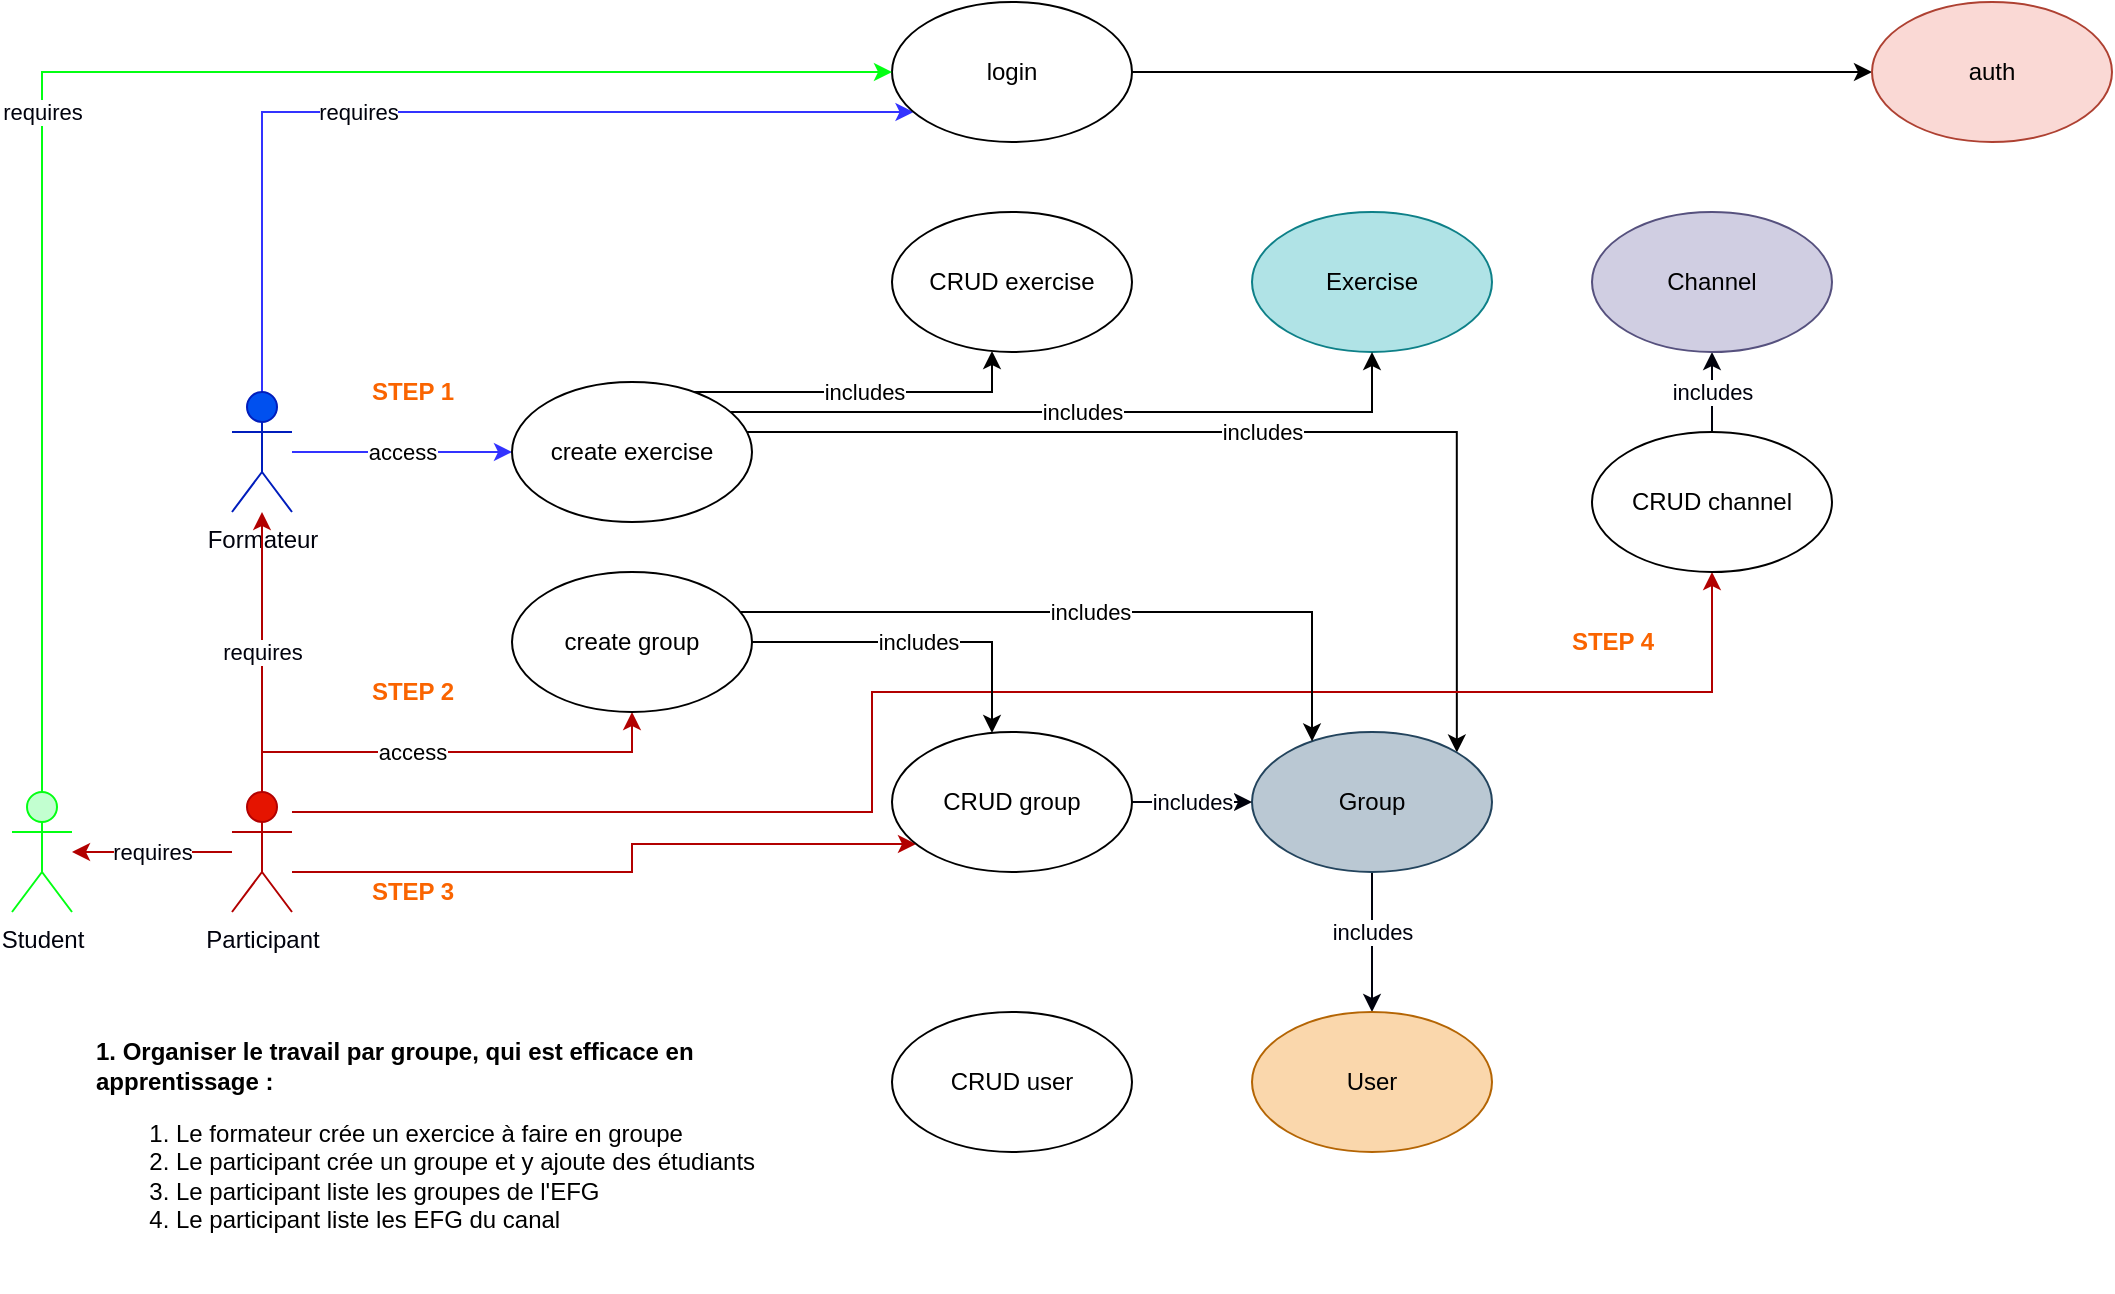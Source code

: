 <mxfile version="14.4.3" type="device"><diagram id="8VB8iuCWq6ncULq7JExO" name="Page-1"><mxGraphModel dx="1952" dy="1951" grid="1" gridSize="10" guides="1" tooltips="1" connect="1" arrows="1" fold="1" page="1" pageScale="1" pageWidth="850" pageHeight="1100" math="0" shadow="0"><root><mxCell id="0"/><mxCell id="1" parent="0"/><mxCell id="kcc16ZzfIbuYTJM_AT6h-1" value="Exercise" style="ellipse;whiteSpace=wrap;html=1;fillColor=#b0e3e6;strokeColor=#0e8088;" parent="1" vertex="1"><mxGeometry x="210" y="-460" width="120" height="70" as="geometry"/></mxCell><mxCell id="kcc16ZzfIbuYTJM_AT6h-2" value="&lt;div&gt;&lt;b&gt;&lt;span&gt;1. &lt;/span&gt;&lt;span&gt;Organiser le travail par groupe, qui est efficace en apprentissage :&lt;/span&gt;&lt;/b&gt;&lt;br&gt;&lt;/div&gt;&lt;blockquote style=&quot;margin: 0 0 0 40px ; border: none ; padding: 0px&quot;&gt;&lt;/blockquote&gt;&lt;ol&gt;&lt;li&gt;&lt;span&gt;Le formateur crée un exercice à faire en groupe&lt;/span&gt;&lt;/li&gt;&lt;li&gt;&lt;span&gt;Le participant crée un groupe et y ajoute des étudiants&lt;/span&gt;&lt;/li&gt;&lt;li&gt;&lt;span&gt;Le participant liste les groupes de l'EFG&lt;/span&gt;&lt;/li&gt;&lt;li&gt;&lt;span&gt;Le participant liste les EFG du canal&lt;/span&gt;&lt;/li&gt;&lt;/ol&gt;&lt;blockquote style=&quot;margin: 0 0 0 40px ; border: none ; padding: 0px&quot;&gt;&lt;/blockquote&gt;&lt;blockquote style=&quot;margin: 0 0 0 40px ; border: none ; padding: 0px&quot;&gt;&lt;/blockquote&gt;&lt;div&gt;&lt;br&gt;&lt;/div&gt;" style="text;html=1;strokeColor=none;fillColor=none;align=left;verticalAlign=middle;whiteSpace=wrap;rounded=0;" parent="1" vertex="1"><mxGeometry x="-370" y="-50" width="380" height="130" as="geometry"/></mxCell><mxCell id="kcc16ZzfIbuYTJM_AT6h-30" value="access" style="edgeStyle=orthogonalEdgeStyle;rounded=0;orthogonalLoop=1;jettySize=auto;html=1;fillColor=#dae8fc;strokeColor=#3333FF;" parent="1" source="kcc16ZzfIbuYTJM_AT6h-3" target="kcc16ZzfIbuYTJM_AT6h-4" edge="1"><mxGeometry relative="1" as="geometry"/></mxCell><mxCell id="kcc16ZzfIbuYTJM_AT6h-31" style="edgeStyle=orthogonalEdgeStyle;rounded=0;orthogonalLoop=1;jettySize=auto;html=1;fillColor=#dae8fc;strokeColor=#3333FF;" parent="1" source="kcc16ZzfIbuYTJM_AT6h-3" target="kcc16ZzfIbuYTJM_AT6h-6" edge="1"><mxGeometry relative="1" as="geometry"><Array as="points"><mxPoint x="-285" y="-510"/></Array></mxGeometry></mxCell><mxCell id="kcc16ZzfIbuYTJM_AT6h-52" value="requires" style="edgeLabel;html=1;align=center;verticalAlign=middle;resizable=0;points=[];fontColor=#00020D;" parent="kcc16ZzfIbuYTJM_AT6h-31" vertex="1" connectable="0"><mxGeometry x="-0.198" y="-2" relative="1" as="geometry"><mxPoint x="1" y="-2" as="offset"/></mxGeometry></mxCell><mxCell id="kcc16ZzfIbuYTJM_AT6h-3" value="Formateur" style="shape=umlActor;verticalLabelPosition=bottom;verticalAlign=top;html=1;outlineConnect=0;align=center;fillColor=#0050ef;strokeColor=#001DBC;fontColor=#00020D;" parent="1" vertex="1"><mxGeometry x="-300" y="-370" width="30" height="60" as="geometry"/></mxCell><mxCell id="kcc16ZzfIbuYTJM_AT6h-36" value="includes" style="edgeStyle=orthogonalEdgeStyle;rounded=0;orthogonalLoop=1;jettySize=auto;html=1;" parent="1" source="kcc16ZzfIbuYTJM_AT6h-4" target="kcc16ZzfIbuYTJM_AT6h-1" edge="1"><mxGeometry relative="1" as="geometry"><Array as="points"><mxPoint x="270" y="-360"/></Array></mxGeometry></mxCell><mxCell id="kcc16ZzfIbuYTJM_AT6h-38" value="includes" style="edgeStyle=orthogonalEdgeStyle;rounded=0;orthogonalLoop=1;jettySize=auto;html=1;" parent="1" source="kcc16ZzfIbuYTJM_AT6h-4" target="kcc16ZzfIbuYTJM_AT6h-16" edge="1"><mxGeometry relative="1" as="geometry"><Array as="points"><mxPoint x="80" y="-370"/></Array></mxGeometry></mxCell><mxCell id="kcc16ZzfIbuYTJM_AT6h-39" value="includes" style="edgeStyle=orthogonalEdgeStyle;rounded=0;orthogonalLoop=1;jettySize=auto;html=1;entryX=1;entryY=0;entryDx=0;entryDy=0;" parent="1" source="kcc16ZzfIbuYTJM_AT6h-4" target="kcc16ZzfIbuYTJM_AT6h-8" edge="1"><mxGeometry relative="1" as="geometry"><Array as="points"><mxPoint x="313" y="-350"/></Array></mxGeometry></mxCell><mxCell id="kcc16ZzfIbuYTJM_AT6h-4" value="create exercise" style="ellipse;whiteSpace=wrap;html=1;" parent="1" vertex="1"><mxGeometry x="-160" y="-375" width="120" height="70" as="geometry"/></mxCell><mxCell id="kcc16ZzfIbuYTJM_AT6h-9" style="edgeStyle=orthogonalEdgeStyle;rounded=0;orthogonalLoop=1;jettySize=auto;html=1;" parent="1" source="kcc16ZzfIbuYTJM_AT6h-6" target="kcc16ZzfIbuYTJM_AT6h-7" edge="1"><mxGeometry relative="1" as="geometry"/></mxCell><mxCell id="kcc16ZzfIbuYTJM_AT6h-6" value="login" style="ellipse;whiteSpace=wrap;html=1;" parent="1" vertex="1"><mxGeometry x="30" y="-565" width="120" height="70" as="geometry"/></mxCell><mxCell id="kcc16ZzfIbuYTJM_AT6h-7" value="&lt;span style=&quot;font-weight: normal&quot;&gt;auth&lt;/span&gt;" style="ellipse;whiteSpace=wrap;html=1;fontStyle=1;fillColor=#fad9d5;strokeColor=#ae4132;" parent="1" vertex="1"><mxGeometry x="520" y="-565" width="120" height="70" as="geometry"/></mxCell><mxCell id="kcc16ZzfIbuYTJM_AT6h-49" value="includes" style="edgeStyle=orthogonalEdgeStyle;rounded=0;orthogonalLoop=1;jettySize=auto;html=1;fontColor=#00020D;strokeColor=#00020D;" parent="1" source="kcc16ZzfIbuYTJM_AT6h-8" target="kcc16ZzfIbuYTJM_AT6h-47" edge="1"><mxGeometry x="-0.143" relative="1" as="geometry"><mxPoint x="270" y="-90" as="sourcePoint"/><Array as="points"/><mxPoint as="offset"/></mxGeometry></mxCell><mxCell id="kcc16ZzfIbuYTJM_AT6h-8" value="Group" style="ellipse;whiteSpace=wrap;html=1;fillColor=#bac8d3;strokeColor=#23445d;" parent="1" vertex="1"><mxGeometry x="210" y="-200" width="120" height="70" as="geometry"/></mxCell><mxCell id="kcc16ZzfIbuYTJM_AT6h-16" value="CRUD exercise" style="ellipse;whiteSpace=wrap;html=1;" parent="1" vertex="1"><mxGeometry x="30" y="-460" width="120" height="70" as="geometry"/></mxCell><mxCell id="kcc16ZzfIbuYTJM_AT6h-22" style="edgeStyle=orthogonalEdgeStyle;rounded=0;orthogonalLoop=1;jettySize=auto;html=1;entryX=0;entryY=0.5;entryDx=0;entryDy=0;fillColor=#d5e8d4;strokeColor=#03FF13;" parent="1" source="kcc16ZzfIbuYTJM_AT6h-19" target="kcc16ZzfIbuYTJM_AT6h-6" edge="1"><mxGeometry relative="1" as="geometry"><Array as="points"><mxPoint x="-395" y="-530"/></Array></mxGeometry></mxCell><mxCell id="kcc16ZzfIbuYTJM_AT6h-50" value="requires" style="edgeLabel;html=1;align=center;verticalAlign=middle;resizable=0;points=[];fontColor=#00020D;" parent="kcc16ZzfIbuYTJM_AT6h-22" vertex="1" connectable="0"><mxGeometry x="-0.153" y="-4" relative="1" as="geometry"><mxPoint x="-4" y="-7.77" as="offset"/></mxGeometry></mxCell><mxCell id="kcc16ZzfIbuYTJM_AT6h-44" value="&lt;meta charset=&quot;utf-8&quot;&gt;&lt;span style=&quot;color: rgb(0, 0, 0); font-family: helvetica; font-size: 11px; font-style: normal; font-weight: 400; letter-spacing: normal; text-align: center; text-indent: 0px; text-transform: none; word-spacing: 0px; background-color: rgb(255, 255, 255); display: inline; float: none;&quot;&gt;access&lt;/span&gt;" style="edgeStyle=orthogonalEdgeStyle;rounded=0;orthogonalLoop=1;jettySize=auto;html=1;fillColor=#e51400;strokeColor=#B20000;" parent="1" source="kcc16ZzfIbuYTJM_AT6h-18" target="kcc16ZzfIbuYTJM_AT6h-26" edge="1"><mxGeometry x="-0.156" relative="1" as="geometry"><Array as="points"><mxPoint x="-285" y="-190"/><mxPoint x="-100" y="-190"/></Array><mxPoint as="offset"/></mxGeometry></mxCell><mxCell id="kcc16ZzfIbuYTJM_AT6h-53" value="requires" style="edgeStyle=orthogonalEdgeStyle;rounded=0;orthogonalLoop=1;jettySize=auto;html=1;strokeColor=#B20000;fontColor=#00020D;fillColor=#e51400;" parent="1" source="kcc16ZzfIbuYTJM_AT6h-18" target="kcc16ZzfIbuYTJM_AT6h-3" edge="1"><mxGeometry relative="1" as="geometry"/></mxCell><mxCell id="kcc16ZzfIbuYTJM_AT6h-54" value="requires" style="edgeStyle=orthogonalEdgeStyle;rounded=0;orthogonalLoop=1;jettySize=auto;html=1;strokeColor=#B20000;fontColor=#00020D;fillColor=#e51400;" parent="1" source="kcc16ZzfIbuYTJM_AT6h-18" target="kcc16ZzfIbuYTJM_AT6h-19" edge="1"><mxGeometry relative="1" as="geometry"/></mxCell><mxCell id="kcc16ZzfIbuYTJM_AT6h-59" style="edgeStyle=orthogonalEdgeStyle;rounded=0;orthogonalLoop=1;jettySize=auto;html=1;strokeColor=#B20000;fontColor=#00020D;fillColor=#e51400;" parent="1" source="kcc16ZzfIbuYTJM_AT6h-18" target="kcc16ZzfIbuYTJM_AT6h-33" edge="1"><mxGeometry relative="1" as="geometry"><mxPoint x="-270.0" y="-129.996" as="sourcePoint"/><mxPoint x="30.0" y="-144.276" as="targetPoint"/><Array as="points"><mxPoint x="-100" y="-130"/><mxPoint x="-100" y="-144"/></Array></mxGeometry></mxCell><mxCell id="kcc16ZzfIbuYTJM_AT6h-66" style="edgeStyle=orthogonalEdgeStyle;rounded=0;orthogonalLoop=1;jettySize=auto;html=1;strokeColor=#B20000;fontColor=#FA6400;fillColor=#e51400;" parent="1" source="kcc16ZzfIbuYTJM_AT6h-18" target="kcc16ZzfIbuYTJM_AT6h-62" edge="1"><mxGeometry relative="1" as="geometry"><Array as="points"><mxPoint x="20" y="-160"/><mxPoint x="20" y="-220"/><mxPoint x="440" y="-220"/></Array></mxGeometry></mxCell><mxCell id="kcc16ZzfIbuYTJM_AT6h-18" value="Participant" style="shape=umlActor;verticalLabelPosition=bottom;verticalAlign=top;html=1;outlineConnect=0;align=center;fillColor=#e51400;strokeColor=#B20000;fontColor=#00020D;" parent="1" vertex="1"><mxGeometry x="-300" y="-170" width="30" height="60" as="geometry"/></mxCell><mxCell id="kcc16ZzfIbuYTJM_AT6h-19" value="Student" style="shape=umlActor;verticalLabelPosition=bottom;verticalAlign=top;html=1;outlineConnect=0;align=center;strokeColor=#03FF13;fillColor=#C2FFD0;fontColor=#00020D;" parent="1" vertex="1"><mxGeometry x="-410" y="-170" width="30" height="60" as="geometry"/></mxCell><mxCell id="kcc16ZzfIbuYTJM_AT6h-34" value="includes" style="edgeStyle=orthogonalEdgeStyle;rounded=0;orthogonalLoop=1;jettySize=auto;html=1;" parent="1" source="kcc16ZzfIbuYTJM_AT6h-26" target="kcc16ZzfIbuYTJM_AT6h-8" edge="1"><mxGeometry relative="1" as="geometry"><Array as="points"><mxPoint x="240" y="-260"/></Array></mxGeometry></mxCell><mxCell id="kcc16ZzfIbuYTJM_AT6h-35" value="includes" style="edgeStyle=orthogonalEdgeStyle;rounded=0;orthogonalLoop=1;jettySize=auto;html=1;" parent="1" source="kcc16ZzfIbuYTJM_AT6h-26" target="kcc16ZzfIbuYTJM_AT6h-33" edge="1"><mxGeometry relative="1" as="geometry"><Array as="points"><mxPoint x="80" y="-245"/></Array></mxGeometry></mxCell><mxCell id="kcc16ZzfIbuYTJM_AT6h-26" value="create group" style="ellipse;whiteSpace=wrap;html=1;" parent="1" vertex="1"><mxGeometry x="-160" y="-280" width="120" height="70" as="geometry"/></mxCell><mxCell id="kcc16ZzfIbuYTJM_AT6h-61" value="includes" style="edgeStyle=orthogonalEdgeStyle;rounded=0;orthogonalLoop=1;jettySize=auto;html=1;fontColor=#00020D;strokeColor=#00020D;" parent="1" source="kcc16ZzfIbuYTJM_AT6h-33" target="kcc16ZzfIbuYTJM_AT6h-8" edge="1"><mxGeometry relative="1" as="geometry"/></mxCell><mxCell id="kcc16ZzfIbuYTJM_AT6h-33" value="CRUD group" style="ellipse;whiteSpace=wrap;html=1;" parent="1" vertex="1"><mxGeometry x="30" y="-200" width="120" height="70" as="geometry"/></mxCell><mxCell id="kcc16ZzfIbuYTJM_AT6h-46" value="CRUD user" style="ellipse;whiteSpace=wrap;html=1;" parent="1" vertex="1"><mxGeometry x="30" y="-60" width="120" height="70" as="geometry"/></mxCell><mxCell id="kcc16ZzfIbuYTJM_AT6h-47" value="User" style="ellipse;whiteSpace=wrap;html=1;fillColor=#fad7ac;strokeColor=#b46504;" parent="1" vertex="1"><mxGeometry x="210" y="-60" width="120" height="70" as="geometry"/></mxCell><mxCell id="kcc16ZzfIbuYTJM_AT6h-56" value="&lt;b&gt;STEP 1&lt;/b&gt;" style="text;html=1;align=center;verticalAlign=middle;resizable=0;points=[];autosize=1;fontColor=#FA6400;" parent="1" vertex="1"><mxGeometry x="-240" y="-380" width="60" height="20" as="geometry"/></mxCell><mxCell id="kcc16ZzfIbuYTJM_AT6h-57" value="&lt;b&gt;STEP 2&lt;/b&gt;" style="text;html=1;align=center;verticalAlign=middle;resizable=0;points=[];autosize=1;fontColor=#FA6400;" parent="1" vertex="1"><mxGeometry x="-240" y="-230" width="60" height="20" as="geometry"/></mxCell><mxCell id="kcc16ZzfIbuYTJM_AT6h-58" value="&lt;b&gt;STEP 3&lt;/b&gt;" style="text;html=1;align=center;verticalAlign=middle;resizable=0;points=[];autosize=1;fontColor=#FA6400;" parent="1" vertex="1"><mxGeometry x="-240" y="-130" width="60" height="20" as="geometry"/></mxCell><mxCell id="kcc16ZzfIbuYTJM_AT6h-68" value="includes" style="edgeStyle=orthogonalEdgeStyle;rounded=0;orthogonalLoop=1;jettySize=auto;html=1;strokeColor=#00020D;fontColor=#00020D;" parent="1" source="kcc16ZzfIbuYTJM_AT6h-62" target="kcc16ZzfIbuYTJM_AT6h-63" edge="1"><mxGeometry relative="1" as="geometry"/></mxCell><mxCell id="kcc16ZzfIbuYTJM_AT6h-62" value="CRUD channel" style="ellipse;whiteSpace=wrap;html=1;" parent="1" vertex="1"><mxGeometry x="380" y="-350" width="120" height="70" as="geometry"/></mxCell><mxCell id="kcc16ZzfIbuYTJM_AT6h-63" value="Channel" style="ellipse;whiteSpace=wrap;html=1;fillColor=#d0cee2;strokeColor=#56517e;" parent="1" vertex="1"><mxGeometry x="380" y="-460" width="120" height="70" as="geometry"/></mxCell><mxCell id="kcc16ZzfIbuYTJM_AT6h-64" value="&lt;b&gt;STEP 4&lt;/b&gt;" style="text;html=1;align=center;verticalAlign=middle;resizable=0;points=[];autosize=1;fontColor=#FA6400;" parent="1" vertex="1"><mxGeometry x="360" y="-255" width="60" height="20" as="geometry"/></mxCell></root></mxGraphModel></diagram></mxfile>